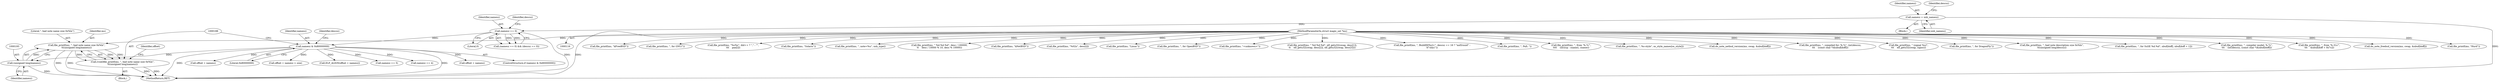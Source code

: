 digraph "0_file_39c7ac1106be844a5296d3eb5971946cc09ffda0@pointer" {
"1000189" [label="(Call,file_printf(ms, \", bad note name size 0x%lx\",\n\t\t(unsigned long)namesz))"];
"1000117" [label="(MethodParameterIn,struct magic_set *ms)"];
"1000192" [label="(Call,(unsigned long)namesz)"];
"1000183" [label="(Call,namesz & 0x80000000)"];
"1000168" [label="(Call,namesz == 0)"];
"1000160" [label="(Call,namesz = xnh_namesz)"];
"1000187" [label="(Call,(void)file_printf(ms, \", bad note name size 0x%lx\",\n\t\t(unsigned long)namesz))"];
"1000384" [label="(Call,file_printf(ms, \"kFreeBSD\"))"];
"1000334" [label="(Call,file_printf(ms, \", for GNU/\"))"];
"1000602" [label="(Call,file_printf(ms, \"%s%s\", did++ ? \",\" : \"\",\n\t\t\t    pax[i]))"];
"1000373" [label="(Call,file_printf(ms, \"Solaris\"))"];
"1000162" [label="(Identifier,xnh_namesz)"];
"1000117" [label="(MethodParameterIn,struct magic_set *ms)"];
"1000699" [label="(Call,file_printf(ms, \", note=%u\", xnh_type))"];
"1000183" [label="(Call,namesz & 0x80000000)"];
"1000168" [label="(Call,namesz == 0)"];
"1000839" [label="(Call,file_printf(ms, \" %d.%d.%d\", desc / 100000,\n\t\t    desc / 10000 % 10, desc % 10000))"];
"1000186" [label="(Block,)"];
"1000170" [label="(Literal,0)"];
"1000161" [label="(Identifier,namesz)"];
"1000395" [label="(Call,file_printf(ms, \"kNetBSD\"))"];
"1000508" [label="(Call,file_printf(ms, \"%02x\", desc[i]))"];
"1000172" [label="(Identifier,descsz)"];
"1000223" [label="(Call,offset + namesz)"];
"1000192" [label="(Call,(unsigned long)namesz)"];
"1000164" [label="(Identifier,descsz)"];
"1000351" [label="(Call,file_printf(ms, \"Linux\"))"];
"1000160" [label="(Call,namesz = xnh_namesz)"];
"1000169" [label="(Identifier,namesz)"];
"1000774" [label="(Call,file_printf(ms, \", for OpenBSD\"))"];
"1001237" [label="(MethodReturn,RET)"];
"1000406" [label="(Call,file_printf(ms, \"<unknown>\"))"];
"1000185" [label="(Literal,0x80000000)"];
"1000415" [label="(Call,file_printf(ms, \" %d.%d.%d\", elf_getu32(swap, desc[1]),\n\t\t    elf_getu32(swap, desc[2]), elf_getu32(swap, desc[3])))"];
"1000222" [label="(Call,offset + namesz > size)"];
"1000475" [label="(Call,file_printf(ms, \", BuildID[%s]=\", descsz == 16 ? \"md5/uuid\" :\n\t\t\"sha1\"))"];
"1000573" [label="(Call,file_printf(ms, \", PaX: \"))"];
"1000184" [label="(Identifier,namesz)"];
"1001214" [label="(Call,file_printf(ms, \", from '%.*s'\",\n\t\t\t\t    (int)(cp - cname), cname))"];
"1000187" [label="(Call,(void)file_printf(ms, \", bad note name size 0x%lx\",\n\t\t(unsigned long)namesz))"];
"1000189" [label="(Call,file_printf(ms, \", bad note name size 0x%lx\",\n\t\t(unsigned long)namesz))"];
"1000962" [label="(Call,file_printf(ms, \", %s-style\", os_style_names[os_style]))"];
"1000642" [label="(Call,do_note_netbsd_version(ms, swap, &nbuf[doff]))"];
"1000659" [label="(Call,file_printf(ms, \", compiled for: %.*s\", (int)descsz,\n\t\t\t    (const char *)&nbuf[doff]))"];
"1001016" [label="(Call,file_printf(ms, \" (signal %u)\",\n\t\t\t    elf_getu32(swap, signo)))"];
"1000814" [label="(Call,file_printf(ms, \", for DragonFly\"))"];
"1000199" [label="(Identifier,descsz)"];
"1000196" [label="(Identifier,offset)"];
"1000125" [label="(Block,)"];
"1000167" [label="(Call,(namesz == 0) && (descsz == 0))"];
"1000204" [label="(Call,file_printf(ms, \", bad note description size 0x%lx\",\n\t\t(unsigned long)descsz))"];
"1000217" [label="(Call,ELF_ALIGN(offset + namesz))"];
"1000191" [label="(Literal,\", bad note name size 0x%lx\")"];
"1000286" [label="(Call,file_printf(ms, \", for SuSE %d.%d\", nbuf[doff], nbuf[doff + 1]))"];
"1000264" [label="(Call,namesz == 5)"];
"1000867" [label="(Call,namesz == 4)"];
"1000679" [label="(Call,file_printf(ms, \", compiler model: %.*s\",\n\t\t\t    (int)descsz, (const char *)&nbuf[doff]))"];
"1000988" [label="(Call,file_printf(ms, \", from '%.31s'\",\n\t\t\t    &nbuf[doff + 0x7c]))"];
"1000735" [label="(Call,do_note_freebsd_version(ms, swap, &nbuf[doff]))"];
"1000218" [label="(Call,offset + namesz)"];
"1000182" [label="(ControlStructure,if (namesz & 0x80000000))"];
"1000194" [label="(Identifier,namesz)"];
"1000190" [label="(Identifier,ms)"];
"1000362" [label="(Call,file_printf(ms, \"Hurd\"))"];
"1000189" -> "1000187"  [label="AST: "];
"1000189" -> "1000192"  [label="CFG: "];
"1000190" -> "1000189"  [label="AST: "];
"1000191" -> "1000189"  [label="AST: "];
"1000192" -> "1000189"  [label="AST: "];
"1000187" -> "1000189"  [label="CFG: "];
"1000189" -> "1001237"  [label="DDG: "];
"1000189" -> "1001237"  [label="DDG: "];
"1000189" -> "1000187"  [label="DDG: "];
"1000189" -> "1000187"  [label="DDG: "];
"1000189" -> "1000187"  [label="DDG: "];
"1000117" -> "1000189"  [label="DDG: "];
"1000192" -> "1000189"  [label="DDG: "];
"1000117" -> "1000116"  [label="AST: "];
"1000117" -> "1001237"  [label="DDG: "];
"1000117" -> "1000204"  [label="DDG: "];
"1000117" -> "1000286"  [label="DDG: "];
"1000117" -> "1000334"  [label="DDG: "];
"1000117" -> "1000351"  [label="DDG: "];
"1000117" -> "1000362"  [label="DDG: "];
"1000117" -> "1000373"  [label="DDG: "];
"1000117" -> "1000384"  [label="DDG: "];
"1000117" -> "1000395"  [label="DDG: "];
"1000117" -> "1000406"  [label="DDG: "];
"1000117" -> "1000415"  [label="DDG: "];
"1000117" -> "1000475"  [label="DDG: "];
"1000117" -> "1000508"  [label="DDG: "];
"1000117" -> "1000573"  [label="DDG: "];
"1000117" -> "1000602"  [label="DDG: "];
"1000117" -> "1000642"  [label="DDG: "];
"1000117" -> "1000659"  [label="DDG: "];
"1000117" -> "1000679"  [label="DDG: "];
"1000117" -> "1000699"  [label="DDG: "];
"1000117" -> "1000735"  [label="DDG: "];
"1000117" -> "1000774"  [label="DDG: "];
"1000117" -> "1000814"  [label="DDG: "];
"1000117" -> "1000839"  [label="DDG: "];
"1000117" -> "1000962"  [label="DDG: "];
"1000117" -> "1000988"  [label="DDG: "];
"1000117" -> "1001016"  [label="DDG: "];
"1000117" -> "1001214"  [label="DDG: "];
"1000192" -> "1000194"  [label="CFG: "];
"1000193" -> "1000192"  [label="AST: "];
"1000194" -> "1000192"  [label="AST: "];
"1000192" -> "1001237"  [label="DDG: "];
"1000183" -> "1000192"  [label="DDG: "];
"1000183" -> "1000182"  [label="AST: "];
"1000183" -> "1000185"  [label="CFG: "];
"1000184" -> "1000183"  [label="AST: "];
"1000185" -> "1000183"  [label="AST: "];
"1000188" -> "1000183"  [label="CFG: "];
"1000199" -> "1000183"  [label="CFG: "];
"1000183" -> "1001237"  [label="DDG: "];
"1000183" -> "1001237"  [label="DDG: "];
"1000168" -> "1000183"  [label="DDG: "];
"1000183" -> "1000217"  [label="DDG: "];
"1000183" -> "1000218"  [label="DDG: "];
"1000183" -> "1000222"  [label="DDG: "];
"1000183" -> "1000223"  [label="DDG: "];
"1000183" -> "1000264"  [label="DDG: "];
"1000183" -> "1000867"  [label="DDG: "];
"1000168" -> "1000167"  [label="AST: "];
"1000168" -> "1000170"  [label="CFG: "];
"1000169" -> "1000168"  [label="AST: "];
"1000170" -> "1000168"  [label="AST: "];
"1000172" -> "1000168"  [label="CFG: "];
"1000167" -> "1000168"  [label="CFG: "];
"1000168" -> "1001237"  [label="DDG: "];
"1000168" -> "1000167"  [label="DDG: "];
"1000168" -> "1000167"  [label="DDG: "];
"1000160" -> "1000168"  [label="DDG: "];
"1000160" -> "1000125"  [label="AST: "];
"1000160" -> "1000162"  [label="CFG: "];
"1000161" -> "1000160"  [label="AST: "];
"1000162" -> "1000160"  [label="AST: "];
"1000164" -> "1000160"  [label="CFG: "];
"1000160" -> "1001237"  [label="DDG: "];
"1000187" -> "1000186"  [label="AST: "];
"1000188" -> "1000187"  [label="AST: "];
"1000196" -> "1000187"  [label="CFG: "];
"1000187" -> "1001237"  [label="DDG: "];
"1000187" -> "1001237"  [label="DDG: "];
}
